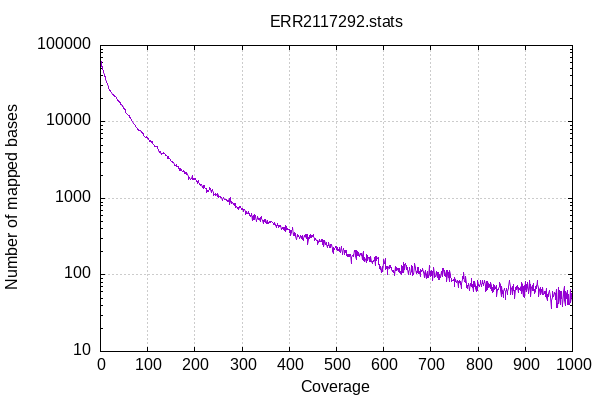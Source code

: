 
            set terminal png size 600,400 truecolor
            set output "ERR2117292-coverage.png"
            set grid xtics ytics y2tics back lc rgb "#cccccc"
            set ylabel "Number of mapped bases"
            set xlabel "Coverage"
            set log y
            set style fill solid border -1
            set title "ERR2117292.stats" noenhanced
            set xrange [:1000]
            plot '-' with lines notitle
        1	62868
2	61485
3	53464
4	53194
5	48632
6	46697
7	44208
8	41593
9	39719
10	38872
11	36252
12	34125
13	33115
14	31597
15	30924
16	29551
17	29452
18	27807
19	26207
20	26017
21	25529
22	24800
23	24340
24	24349
25	23182
26	22823
27	22677
28	22279
29	21543
30	21877
31	21381
32	21236
33	20725
34	20272
35	19588
36	19379
37	19155
38	19221
39	18747
40	18653
41	18217
42	18002
43	16897
44	16779
45	16829
46	15993
47	16326
48	15594
49	15233
50	14815
51	14351
52	14463
53	14121
54	13223
55	13088
56	12998
57	12535
58	12395
59	12276
60	12175
61	12025
62	11493
63	11488
64	11115
65	10658
66	10490
67	10184
68	10243
69	9542
70	9576
71	9321
72	9343
73	9254
74	9112
75	8811
76	8391
77	8571
78	8263
79	7985
80	7970
81	7785
82	7776
83	7853
84	7669
85	7639
86	7292
87	7462
88	7121
89	7294
90	7111
91	7003
92	6630
93	6417
94	6457
95	6354
96	6233
97	6349
98	6379
99	6259
100	6142
101	6021
102	5890
103	5814
104	5538
105	5556
106	5667
107	5509
108	5442
109	5344
110	5491
111	5213
112	5123
113	5022
114	4857
115	4744
116	4753
117	4780
118	4740
119	4731
120	4712
121	4507
122	4312
123	4222
124	4041
125	4142
126	3954
127	4075
128	3954
129	3775
130	3827
131	3876
132	3876
133	3860
134	4018
135	3841
136	3840
137	3741
138	3632
139	3621
140	3610
141	3553
142	3385
143	3374
144	3531
145	3331
146	3319
147	3296
148	3260
149	3111
150	3045
151	3049
152	2935
153	3033
154	2955
155	2935
156	2753
157	2672
158	2661
159	2676
160	2752
161	2628
162	2638
163	2590
164	2590
165	2591
166	2479
167	2482
168	2333
169	2479
170	2334
171	2369
172	2302
173	2238
174	2284
175	2273
176	2306
177	2249
178	2230
179	2121
180	2115
181	2161
182	2042
183	2163
184	2067
185	2062
186	1938
187	1797
188	1906
189	1867
190	1779
191	1792
192	1828
193	1829
194	1969
195	1796
196	1823
197	1851
198	1764
199	1797
200	1818
201	1806
202	1781
203	1743
204	1689
205	1644
206	1564
207	1707
208	1611
209	1575
210	1532
211	1498
212	1502
213	1521
214	1522
215	1542
216	1396
217	1444
218	1346
219	1475
220	1469
221	1385
222	1370
223	1348
224	1357
225	1216
226	1234
227	1266
228	1251
229	1261
230	1305
231	1391
232	1341
233	1304
234	1311
235	1201
236	1258
237	1300
238	1278
239	1196
240	1110
241	1116
242	1121
243	1098
244	1170
245	1128
246	1123
247	1075
248	1161
249	1110
250	1067
251	1020
252	1055
253	1058
254	1040
255	1065
256	1044
257	1022
258	949
259	980
260	1020
261	1038
262	974
263	971
264	980
265	973
266	934
267	984
268	943
269	942
270	914
271	923
272	944
273	1006
274	842
275	1023
276	908
277	859
278	909
279	875
280	892
281	839
282	854
283	808
284	850
285	857
286	824
287	765
288	775
289	779
290	746
291	764
292	757
293	728
294	782
295	768
296	776
297	771
298	738
299	724
300	738
301	724
302	714
303	668
304	729
305	723
306	709
307	675
308	618
309	685
310	640
311	630
312	635
313	667
314	646
315	639
316	595
317	588
318	608
319	593
320	638
321	522
322	552
323	578
324	536
325	593
326	612
327	537
328	608
329	589
330	507
331	521
332	542
333	577
334	539
335	548
336	545
337	532
338	508
339	558
340	533
341	577
342	548
343	514
344	516
345	472
346	513
347	504
348	525
349	490
350	527
351	482
352	470
353	510
354	472
355	468
356	485
357	481
358	481
359	499
360	483
361	505
362	498
363	503
364	479
365	490
366	474
367	456
368	453
369	480
370	444
371	456
372	423
373	439
374	460
375	467
376	449
377	448
378	423
379	445
380	425
381	426
382	449
383	393
384	402
385	423
386	402
387	399
388	415
389	422
390	381
391	385
392	441
393	368
394	433
395	388
396	403
397	397
398	392
399	393
400	390
401	357
402	387
403	327
404	364
405	378
406	394
407	414
408	328
409	346
410	357
411	350
412	326
413	346
414	316
415	292
416	292
417	335
418	316
419	333
420	319
421	305
422	297
423	328
424	318
425	297
426	323
427	323
428	331
429	292
430	286
431	300
432	327
433	320
434	340
435	315
436	299
437	334
438	340
439	254
440	290
441	310
442	304
443	326
444	341
445	311
446	306
447	313
448	329
449	329
450	320
451	343
452	323
453	304
454	284
455	295
456	303
457	285
458	282
459	283
460	252
461	276
462	266
463	287
464	283
465	276
466	271
467	275
468	292
469	273
470	290
471	251
472	283
473	236
474	267
475	282
476	261
477	248
478	268
479	252
480	231
481	246
482	241
483	240
484	263
485	238
486	229
487	253
488	228
489	248
490	248
491	223
492	205
493	190
494	231
495	218
496	225
497	232
498	238
499	230
500	234
501	218
502	229
503	208
504	206
505	216
506	204
507	227
508	197
509	195
510	237
511	225
512	198
513	184
514	219
515	214
516	206
517	186
518	198
519	208
520	195
521	210
522	179
523	187
524	176
525	172
526	183
527	173
528	183
529	178
530	188
531	140
532	171
533	181
534	181
535	180
536	188
537	174
538	206
539	200
540	212
541	173
542	160
543	206
544	182
545	202
546	181
547	195
548	178
549	174
550	193
551	187
552	192
553	182
554	191
555	160
556	179
557	205
558	156
559	150
560	170
561	161
562	161
563	146
564	186
565	179
566	157
567	168
568	171
569	169
570	150
571	161
572	148
573	173
574	152
575	148
576	140
577	152
578	153
579	149
580	153
581	168
582	135
583	176
584	154
585	177
586	165
587	162
588	168
589	142
590	136
591	138
592	122
593	117
594	131
595	109
596	114
597	131
598	111
599	141
600	161
601	143
602	142
603	164
604	118
605	121
606	128
607	131
608	102
609	115
610	126
611	125
612	132
613	122
614	132
615	125
616	125
617	119
618	112
619	114
620	109
621	113
622	109
623	99
624	129
625	123
626	115
627	115
628	126
629	119
630	122
631	111
632	120
633	121
634	109
635	106
636	111
637	103
638	133
639	107
640	128
641	127
642	147
643	109
644	139
645	118
646	140
647	139
648	132
649	117
650	124
651	119
652	101
653	112
654	118
655	125
656	102
657	105
658	112
659	135
660	130
661	128
662	98
663	104
664	101
665	130
666	141
667	127
668	118
669	106
670	112
671	107
672	125
673	127
674	105
675	106
676	112
677	96
678	109
679	117
680	116
681	111
682	114
683	120
684	109
685	110
686	94
687	105
688	114
689	101
690	91
691	103
692	110
693	93
694	99
695	92
696	134
697	113
698	103
699	96
700	111
701	99
702	114
703	110
704	85
705	114
706	124
707	105
708	92
709	97
710	96
711	110
712	100
713	93
714	107
715	101
716	108
717	88
718	87
719	102
720	97
721	93
722	112
723	105
724	96
725	120
726	122
727	114
728	98
729	116
730	96
731	103
732	110
733	113
734	83
735	100
736	115
737	93
738	109
739	82
740	114
741	100
742	92
743	90
744	83
745	85
746	84
747	85
748	87
749	86
750	71
751	94
752	82
753	87
754	81
755	80
756	86
757	86
758	69
759	82
760	80
761	86
762	76
763	82
764	67
765	78
766	88
767	97
768	89
769	90
770	108
771	82
772	82
773	79
774	95
775	78
776	68
777	66
778	74
779	74
780	77
781	63
782	65
783	78
784	74
785	75
786	91
787	70
788	68
789	76
790	61
791	83
792	71
793	82
794	74
795	66
796	61
797	71
798	63
799	84
800	72
801	75
802	70
803	72
804	72
805	78
806	84
807	71
808	75
809	77
810	84
811	73
812	77
813	79
814	86
815	72
816	61
817	83
818	62
819	65
820	82
821	72
822	78
823	69
824	76
825	71
826	66
827	79
828	74
829	63
830	68
831	59
832	60
833	76
834	73
835	65
836	67
837	68
838	74
839	60
840	53
841	65
842	63
843	65
844	66
845	70
846	79
847	76
848	63
849	52
850	70
851	57
852	62
853	51
854	61
855	67
856	65
857	60
858	48
859	60
860	62
861	67
862	56
863	60
864	66
865	71
866	86
867	82
868	70
869	55
870	66
871	66
872	70
873	56
874	74
875	75
876	63
877	63
878	49
879	65
880	69
881	71
882	65
883	73
884	69
885	59
886	68
887	67
888	64
889	62
890	68
891	72
892	57
893	80
894	75
895	62
896	53
897	71
898	72
899	51
900	82
901	64
902	75
903	60
904	69
905	79
906	65
907	58
908	69
909	85
910	61
911	75
912	53
913	68
914	68
915	72
916	62
917	77
918	63
919	64
920	57
921	61
922	71
923	74
924	67
925	86
926	76
927	69
928	65
929	52
930	62
931	64
932	68
933	56
934	61
935	64
936	56
937	69
938	56
939	55
940	57
941	60
942	60
943	53
944	66
945	51
946	46
947	47
948	56
949	53
950	58
951	63
952	61
953	52
954	51
955	37
956	47
957	51
958	60
959	52
960	52
961	57
962	59
963	58
964	48
965	51
966	64
967	38
968	42
969	38
970	69
971	42
972	63
973	51
974	41
975	61
976	50
977	60
978	39
979	41
980	54
981	61
982	70
983	66
984	47
985	40
986	61
987	57
988	49
989	62
990	41
991	56
992	41
993	43
994	41
995	64
996	44
997	53
998	58
999	46
1000	44
1000	37606
end
